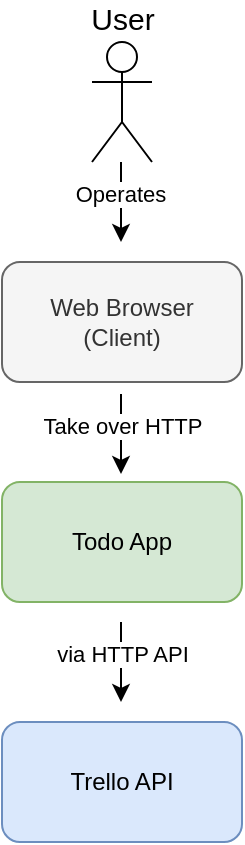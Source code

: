 <mxfile version="24.4.4" type="device" pages="3">
  <diagram name="System Context" id="vNsD87Ibh9uPpgsmAd--">
    <mxGraphModel dx="1264" dy="951" grid="1" gridSize="10" guides="1" tooltips="1" connect="1" arrows="1" fold="1" page="1" pageScale="1" pageWidth="827" pageHeight="1169" math="0" shadow="0">
      <root>
        <mxCell id="0" />
        <mxCell id="1" parent="0" />
        <mxCell id="4HuRpPjtfUgsFaOigqf7-1" value="Todo App" style="rounded=1;whiteSpace=wrap;html=1;fillColor=#d5e8d4;strokeColor=#82b366;" vertex="1" parent="1">
          <mxGeometry x="340" y="380" width="120" height="60" as="geometry" />
        </mxCell>
        <mxCell id="4HuRpPjtfUgsFaOigqf7-2" value="&lt;font style=&quot;font-size: 15px;&quot;&gt;User&lt;/font&gt;" style="shape=umlActor;verticalLabelPosition=top;verticalAlign=bottom;html=1;outlineConnect=0;labelPosition=center;align=center;" vertex="1" parent="1">
          <mxGeometry x="385" y="160" width="30" height="60" as="geometry" />
        </mxCell>
        <mxCell id="4HuRpPjtfUgsFaOigqf7-7" value="Web Browser&lt;div&gt;(Client)&lt;/div&gt;" style="rounded=1;whiteSpace=wrap;html=1;fillColor=#f5f5f5;fontColor=#333333;strokeColor=#666666;" vertex="1" parent="1">
          <mxGeometry x="340" y="270" width="120" height="60" as="geometry" />
        </mxCell>
        <mxCell id="4HuRpPjtfUgsFaOigqf7-8" value="" style="endArrow=classic;html=1;rounded=0;" edge="1" parent="1">
          <mxGeometry width="50" height="50" relative="1" as="geometry">
            <mxPoint x="399.5" y="220" as="sourcePoint" />
            <mxPoint x="399.5" y="260" as="targetPoint" />
          </mxGeometry>
        </mxCell>
        <mxCell id="4HuRpPjtfUgsFaOigqf7-11" value="Operates" style="edgeLabel;html=1;align=center;verticalAlign=middle;resizable=0;points=[];" vertex="1" connectable="0" parent="4HuRpPjtfUgsFaOigqf7-8">
          <mxGeometry x="-0.2" y="-1" relative="1" as="geometry">
            <mxPoint as="offset" />
          </mxGeometry>
        </mxCell>
        <mxCell id="4HuRpPjtfUgsFaOigqf7-10" value="" style="endArrow=classic;html=1;rounded=0;" edge="1" parent="1">
          <mxGeometry width="50" height="50" relative="1" as="geometry">
            <mxPoint x="399.5" y="336" as="sourcePoint" />
            <mxPoint x="399.5" y="376" as="targetPoint" />
          </mxGeometry>
        </mxCell>
        <mxCell id="4HuRpPjtfUgsFaOigqf7-12" value="Take over HTTP" style="edgeLabel;html=1;align=center;verticalAlign=middle;resizable=0;points=[];" vertex="1" connectable="0" parent="4HuRpPjtfUgsFaOigqf7-10">
          <mxGeometry x="-0.2" relative="1" as="geometry">
            <mxPoint as="offset" />
          </mxGeometry>
        </mxCell>
        <mxCell id="4HuRpPjtfUgsFaOigqf7-13" value="Trello API" style="rounded=1;whiteSpace=wrap;html=1;fillColor=#dae8fc;strokeColor=#6c8ebf;" vertex="1" parent="1">
          <mxGeometry x="340" y="500" width="120" height="60" as="geometry" />
        </mxCell>
        <mxCell id="4HuRpPjtfUgsFaOigqf7-14" value="" style="endArrow=classic;html=1;rounded=0;" edge="1" parent="1">
          <mxGeometry width="50" height="50" relative="1" as="geometry">
            <mxPoint x="399.5" y="450" as="sourcePoint" />
            <mxPoint x="399.5" y="490" as="targetPoint" />
          </mxGeometry>
        </mxCell>
        <mxCell id="4HuRpPjtfUgsFaOigqf7-15" value="via HTTP API" style="edgeLabel;html=1;align=center;verticalAlign=middle;resizable=0;points=[];" vertex="1" connectable="0" parent="4HuRpPjtfUgsFaOigqf7-14">
          <mxGeometry x="-0.2" relative="1" as="geometry">
            <mxPoint as="offset" />
          </mxGeometry>
        </mxCell>
      </root>
    </mxGraphModel>
  </diagram>
  <diagram id="buBUCtMRxxxUrbmjVcei" name="Container Diagram">
    <mxGraphModel dx="1264" dy="951" grid="1" gridSize="10" guides="1" tooltips="1" connect="1" arrows="1" fold="1" page="1" pageScale="1" pageWidth="827" pageHeight="1169" math="0" shadow="0">
      <root>
        <mxCell id="0" />
        <mxCell id="1" parent="0" />
        <mxCell id="NB06raNo5u6kkpkC1Ogs-1" value="&lt;b&gt;Todo App&lt;/b&gt;" style="rounded=1;whiteSpace=wrap;html=1;fillColor=#f5f5f5;strokeColor=#666666;verticalAlign=bottom;align=right;labelPosition=left;verticalLabelPosition=top;fontSize=15;fontColor=#333333;" vertex="1" parent="1">
          <mxGeometry x="240" y="350" width="320" height="230" as="geometry" />
        </mxCell>
        <mxCell id="NB06raNo5u6kkpkC1Ogs-18" value="" style="edgeStyle=orthogonalEdgeStyle;rounded=0;orthogonalLoop=1;jettySize=auto;html=1;" edge="1" parent="1" source="NB06raNo5u6kkpkC1Ogs-3" target="NB06raNo5u6kkpkC1Ogs-11">
          <mxGeometry relative="1" as="geometry" />
        </mxCell>
        <mxCell id="NB06raNo5u6kkpkC1Ogs-19" value="Talks over HTTP" style="edgeLabel;html=1;align=center;verticalAlign=middle;resizable=0;points=[];" vertex="1" connectable="0" parent="NB06raNo5u6kkpkC1Ogs-18">
          <mxGeometry x="-0.367" relative="1" as="geometry">
            <mxPoint as="offset" />
          </mxGeometry>
        </mxCell>
        <mxCell id="NB06raNo5u6kkpkC1Ogs-3" value="Web Browser&lt;div&gt;(Client)&lt;/div&gt;" style="rounded=1;whiteSpace=wrap;html=1;fillColor=#f5f5f5;fontColor=#333333;strokeColor=#666666;" vertex="1" parent="1">
          <mxGeometry x="340" y="240" width="120" height="60" as="geometry" />
        </mxCell>
        <mxCell id="NB06raNo5u6kkpkC1Ogs-8" value="Trello API" style="rounded=1;whiteSpace=wrap;html=1;fillColor=#dae8fc;strokeColor=#6c8ebf;" vertex="1" parent="1">
          <mxGeometry x="340" y="640" width="120" height="60" as="geometry" />
        </mxCell>
        <mxCell id="NB06raNo5u6kkpkC1Ogs-16" value="" style="edgeStyle=orthogonalEdgeStyle;rounded=0;orthogonalLoop=1;jettySize=auto;html=1;" edge="1" parent="1" source="NB06raNo5u6kkpkC1Ogs-11" target="NB06raNo5u6kkpkC1Ogs-12">
          <mxGeometry relative="1" as="geometry" />
        </mxCell>
        <mxCell id="NB06raNo5u6kkpkC1Ogs-17" value="Passes Request to" style="edgeLabel;html=1;align=center;verticalAlign=middle;resizable=0;points=[];" vertex="1" connectable="0" parent="NB06raNo5u6kkpkC1Ogs-16">
          <mxGeometry x="-0.3" y="-2" relative="1" as="geometry">
            <mxPoint as="offset" />
          </mxGeometry>
        </mxCell>
        <mxCell id="NB06raNo5u6kkpkC1Ogs-11" value="Flask webserver" style="rounded=1;whiteSpace=wrap;html=1;fillColor=#fff2cc;strokeColor=#d6b656;" vertex="1" parent="1">
          <mxGeometry x="340" y="390" width="120" height="60" as="geometry" />
        </mxCell>
        <mxCell id="NB06raNo5u6kkpkC1Ogs-14" value="" style="edgeStyle=orthogonalEdgeStyle;rounded=0;orthogonalLoop=1;jettySize=auto;html=1;" edge="1" parent="1" source="NB06raNo5u6kkpkC1Ogs-12" target="NB06raNo5u6kkpkC1Ogs-8">
          <mxGeometry relative="1" as="geometry" />
        </mxCell>
        <mxCell id="NB06raNo5u6kkpkC1Ogs-15" value="via HTTP API" style="edgeLabel;html=1;align=center;verticalAlign=middle;resizable=0;points=[];" vertex="1" connectable="0" parent="NB06raNo5u6kkpkC1Ogs-14">
          <mxGeometry x="0.044" relative="1" as="geometry">
            <mxPoint as="offset" />
          </mxGeometry>
        </mxCell>
        <mxCell id="NB06raNo5u6kkpkC1Ogs-12" value="Todo Application&lt;div&gt;Code&lt;/div&gt;&lt;div&gt;(Python WSGI App)&lt;/div&gt;" style="rounded=1;whiteSpace=wrap;html=1;fillColor=#d5e8d4;strokeColor=#82b366;" vertex="1" parent="1">
          <mxGeometry x="340" y="490" width="120" height="60" as="geometry" />
        </mxCell>
      </root>
    </mxGraphModel>
  </diagram>
  <diagram id="iIgYRDkQ383Xq4iwJhA7" name="Component Diagram">
    <mxGraphModel dx="2091" dy="951" grid="1" gridSize="10" guides="1" tooltips="1" connect="1" arrows="1" fold="1" page="1" pageScale="1" pageWidth="827" pageHeight="1169" math="0" shadow="0">
      <root>
        <mxCell id="0" />
        <mxCell id="1" parent="0" />
        <mxCell id="8-tomTuT_RTmrAvkDvTB-1" value="&lt;b&gt;Todo Application code&lt;/b&gt;&lt;div style=&quot;text-align: center;&quot;&gt;&lt;font style=&quot;font-size: 12px;&quot;&gt;(Python WSGI App)&lt;/font&gt;&lt;/div&gt;" style="rounded=1;whiteSpace=wrap;html=1;fillColor=#f5f5f5;strokeColor=#666666;verticalAlign=bottom;align=right;labelPosition=left;verticalLabelPosition=top;fontSize=15;fontColor=#333333;" vertex="1" parent="1">
          <mxGeometry x="160" y="350" width="450" height="250" as="geometry" />
        </mxCell>
        <mxCell id="8-tomTuT_RTmrAvkDvTB-5" value="Trello API" style="rounded=1;whiteSpace=wrap;html=1;fillColor=#dae8fc;strokeColor=#6c8ebf;" vertex="1" parent="1">
          <mxGeometry x="340" y="630" width="120" height="60" as="geometry" />
        </mxCell>
        <mxCell id="8-tomTuT_RTmrAvkDvTB-16" value="" style="edgeStyle=orthogonalEdgeStyle;rounded=0;orthogonalLoop=1;jettySize=auto;html=1;entryX=0.5;entryY=0;entryDx=0;entryDy=0;curved=1;exitX=0.5;exitY=1;exitDx=0;exitDy=0;" edge="1" parent="1" source="8-tomTuT_RTmrAvkDvTB-8" target="8-tomTuT_RTmrAvkDvTB-11">
          <mxGeometry relative="1" as="geometry" />
        </mxCell>
        <mxCell id="8-tomTuT_RTmrAvkDvTB-25" value="Passes request to" style="edgeLabel;html=1;align=center;verticalAlign=middle;resizable=0;points=[];" vertex="1" connectable="0" parent="8-tomTuT_RTmrAvkDvTB-16">
          <mxGeometry x="-0.31" y="-1" relative="1" as="geometry">
            <mxPoint x="1" as="offset" />
          </mxGeometry>
        </mxCell>
        <mxCell id="8-tomTuT_RTmrAvkDvTB-8" value="Flask webserver" style="rounded=1;whiteSpace=wrap;html=1;fillColor=#fff2cc;strokeColor=#d6b656;" vertex="1" parent="1">
          <mxGeometry x="340" y="230" width="120" height="60" as="geometry" />
        </mxCell>
        <mxCell id="8-tomTuT_RTmrAvkDvTB-24" style="edgeStyle=orthogonalEdgeStyle;rounded=0;orthogonalLoop=1;jettySize=auto;html=1;exitX=1;exitY=0.75;exitDx=0;exitDy=0;entryX=0.25;entryY=0;entryDx=0;entryDy=0;" edge="1" parent="1" source="8-tomTuT_RTmrAvkDvTB-11" target="8-tomTuT_RTmrAvkDvTB-14">
          <mxGeometry relative="1" as="geometry" />
        </mxCell>
        <mxCell id="8-tomTuT_RTmrAvkDvTB-11" value="Webserver Routes&lt;div&gt;(app.py)&lt;/div&gt;" style="rounded=1;whiteSpace=wrap;html=1;" vertex="1" parent="1">
          <mxGeometry x="180" y="375" width="120" height="60" as="geometry" />
        </mxCell>
        <mxCell id="8-tomTuT_RTmrAvkDvTB-20" value="" style="edgeStyle=orthogonalEdgeStyle;rounded=0;orthogonalLoop=1;jettySize=auto;html=1;" edge="1" parent="1" source="8-tomTuT_RTmrAvkDvTB-12" target="8-tomTuT_RTmrAvkDvTB-11">
          <mxGeometry relative="1" as="geometry" />
        </mxCell>
        <mxCell id="8-tomTuT_RTmrAvkDvTB-12" value="&lt;div&gt;HTML Template&lt;/div&gt;" style="rounded=1;whiteSpace=wrap;html=1;" vertex="1" parent="1">
          <mxGeometry x="180" y="508" width="120" height="60" as="geometry" />
        </mxCell>
        <mxCell id="8-tomTuT_RTmrAvkDvTB-22" style="edgeStyle=orthogonalEdgeStyle;rounded=0;orthogonalLoop=1;jettySize=auto;html=1;entryX=0.75;entryY=0;entryDx=0;entryDy=0;" edge="1" parent="1" source="8-tomTuT_RTmrAvkDvTB-13" target="8-tomTuT_RTmrAvkDvTB-14">
          <mxGeometry relative="1" as="geometry" />
        </mxCell>
        <mxCell id="8-tomTuT_RTmrAvkDvTB-23" style="edgeStyle=orthogonalEdgeStyle;rounded=0;orthogonalLoop=1;jettySize=auto;html=1;exitX=0;exitY=0.25;exitDx=0;exitDy=0;entryX=1;entryY=0.5;entryDx=0;entryDy=0;" edge="1" parent="1" source="8-tomTuT_RTmrAvkDvTB-13" target="8-tomTuT_RTmrAvkDvTB-11">
          <mxGeometry relative="1" as="geometry" />
        </mxCell>
        <mxCell id="8-tomTuT_RTmrAvkDvTB-13" value="&lt;div&gt;Data Classes&lt;/div&gt;&lt;div&gt;(Item / ViewModel)&lt;/div&gt;" style="rounded=1;whiteSpace=wrap;html=1;" vertex="1" parent="1">
          <mxGeometry x="470" y="390" width="120" height="60" as="geometry" />
        </mxCell>
        <mxCell id="8-tomTuT_RTmrAvkDvTB-19" value="" style="edgeStyle=orthogonalEdgeStyle;rounded=0;orthogonalLoop=1;jettySize=auto;html=1;exitX=0.5;exitY=1;exitDx=0;exitDy=0;" edge="1" parent="1" source="8-tomTuT_RTmrAvkDvTB-14" target="8-tomTuT_RTmrAvkDvTB-5">
          <mxGeometry relative="1" as="geometry">
            <mxPoint x="390" y="580" as="sourcePoint" />
          </mxGeometry>
        </mxCell>
        <mxCell id="8-tomTuT_RTmrAvkDvTB-14" value="&lt;div&gt;Trello Client&lt;br&gt;&lt;/div&gt;" style="rounded=1;whiteSpace=wrap;html=1;" vertex="1" parent="1">
          <mxGeometry x="340" y="510" width="120" height="60" as="geometry" />
        </mxCell>
      </root>
    </mxGraphModel>
  </diagram>
</mxfile>
